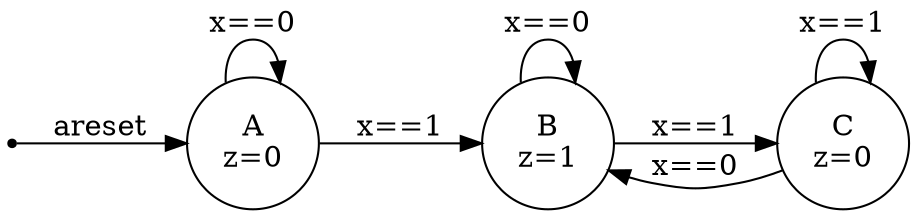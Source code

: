 digraph finite_state_machine {
    node [shape = point ]; RESET;
    node [shape = circle];
    A [label = "A\nz=0"];
    B [label = "B\nz=1"];
    C [label = "C\nz=0"];
    rankdir=LR;

    RESET -> A [label = "areset"];
    A -> A [label = "x==0"];
    A -> B [label = "x==1"];
    B -> C [label = "x==1"];
    B -> B [label = "x==0"];
    C -> B [label = "x==0"];
    C -> C [label = "x==1"];
}